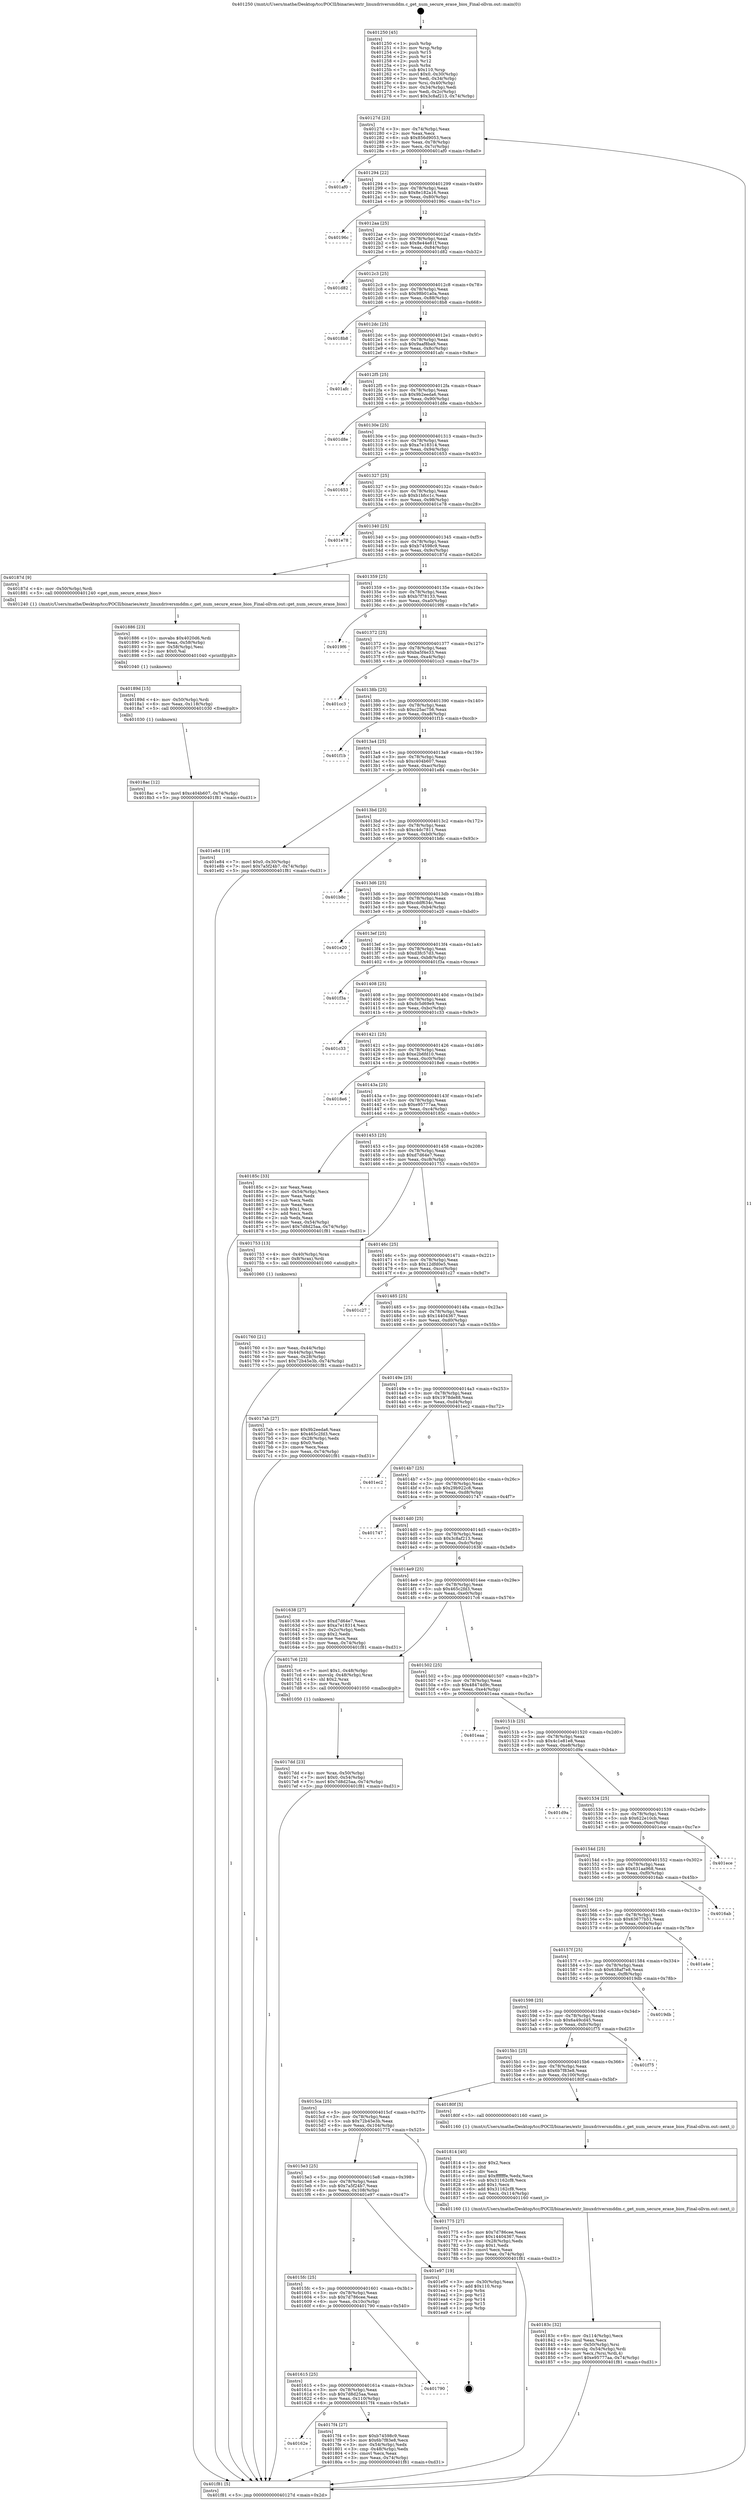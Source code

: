 digraph "0x401250" {
  label = "0x401250 (/mnt/c/Users/mathe/Desktop/tcc/POCII/binaries/extr_linuxdriversmddm.c_get_num_secure_erase_bios_Final-ollvm.out::main(0))"
  labelloc = "t"
  node[shape=record]

  Entry [label="",width=0.3,height=0.3,shape=circle,fillcolor=black,style=filled]
  "0x40127d" [label="{
     0x40127d [23]\l
     | [instrs]\l
     &nbsp;&nbsp;0x40127d \<+3\>: mov -0x74(%rbp),%eax\l
     &nbsp;&nbsp;0x401280 \<+2\>: mov %eax,%ecx\l
     &nbsp;&nbsp;0x401282 \<+6\>: sub $0x856d9053,%ecx\l
     &nbsp;&nbsp;0x401288 \<+3\>: mov %eax,-0x78(%rbp)\l
     &nbsp;&nbsp;0x40128b \<+3\>: mov %ecx,-0x7c(%rbp)\l
     &nbsp;&nbsp;0x40128e \<+6\>: je 0000000000401af0 \<main+0x8a0\>\l
  }"]
  "0x401af0" [label="{
     0x401af0\l
  }", style=dashed]
  "0x401294" [label="{
     0x401294 [22]\l
     | [instrs]\l
     &nbsp;&nbsp;0x401294 \<+5\>: jmp 0000000000401299 \<main+0x49\>\l
     &nbsp;&nbsp;0x401299 \<+3\>: mov -0x78(%rbp),%eax\l
     &nbsp;&nbsp;0x40129c \<+5\>: sub $0x8e182a16,%eax\l
     &nbsp;&nbsp;0x4012a1 \<+3\>: mov %eax,-0x80(%rbp)\l
     &nbsp;&nbsp;0x4012a4 \<+6\>: je 000000000040196c \<main+0x71c\>\l
  }"]
  Exit [label="",width=0.3,height=0.3,shape=circle,fillcolor=black,style=filled,peripheries=2]
  "0x40196c" [label="{
     0x40196c\l
  }", style=dashed]
  "0x4012aa" [label="{
     0x4012aa [25]\l
     | [instrs]\l
     &nbsp;&nbsp;0x4012aa \<+5\>: jmp 00000000004012af \<main+0x5f\>\l
     &nbsp;&nbsp;0x4012af \<+3\>: mov -0x78(%rbp),%eax\l
     &nbsp;&nbsp;0x4012b2 \<+5\>: sub $0x8e44e81f,%eax\l
     &nbsp;&nbsp;0x4012b7 \<+6\>: mov %eax,-0x84(%rbp)\l
     &nbsp;&nbsp;0x4012bd \<+6\>: je 0000000000401d82 \<main+0xb32\>\l
  }"]
  "0x4018ac" [label="{
     0x4018ac [12]\l
     | [instrs]\l
     &nbsp;&nbsp;0x4018ac \<+7\>: movl $0xc404b607,-0x74(%rbp)\l
     &nbsp;&nbsp;0x4018b3 \<+5\>: jmp 0000000000401f81 \<main+0xd31\>\l
  }"]
  "0x401d82" [label="{
     0x401d82\l
  }", style=dashed]
  "0x4012c3" [label="{
     0x4012c3 [25]\l
     | [instrs]\l
     &nbsp;&nbsp;0x4012c3 \<+5\>: jmp 00000000004012c8 \<main+0x78\>\l
     &nbsp;&nbsp;0x4012c8 \<+3\>: mov -0x78(%rbp),%eax\l
     &nbsp;&nbsp;0x4012cb \<+5\>: sub $0x98b01a0a,%eax\l
     &nbsp;&nbsp;0x4012d0 \<+6\>: mov %eax,-0x88(%rbp)\l
     &nbsp;&nbsp;0x4012d6 \<+6\>: je 00000000004018b8 \<main+0x668\>\l
  }"]
  "0x40189d" [label="{
     0x40189d [15]\l
     | [instrs]\l
     &nbsp;&nbsp;0x40189d \<+4\>: mov -0x50(%rbp),%rdi\l
     &nbsp;&nbsp;0x4018a1 \<+6\>: mov %eax,-0x118(%rbp)\l
     &nbsp;&nbsp;0x4018a7 \<+5\>: call 0000000000401030 \<free@plt\>\l
     | [calls]\l
     &nbsp;&nbsp;0x401030 \{1\} (unknown)\l
  }"]
  "0x4018b8" [label="{
     0x4018b8\l
  }", style=dashed]
  "0x4012dc" [label="{
     0x4012dc [25]\l
     | [instrs]\l
     &nbsp;&nbsp;0x4012dc \<+5\>: jmp 00000000004012e1 \<main+0x91\>\l
     &nbsp;&nbsp;0x4012e1 \<+3\>: mov -0x78(%rbp),%eax\l
     &nbsp;&nbsp;0x4012e4 \<+5\>: sub $0x9aaf8ba9,%eax\l
     &nbsp;&nbsp;0x4012e9 \<+6\>: mov %eax,-0x8c(%rbp)\l
     &nbsp;&nbsp;0x4012ef \<+6\>: je 0000000000401afc \<main+0x8ac\>\l
  }"]
  "0x401886" [label="{
     0x401886 [23]\l
     | [instrs]\l
     &nbsp;&nbsp;0x401886 \<+10\>: movabs $0x4020d6,%rdi\l
     &nbsp;&nbsp;0x401890 \<+3\>: mov %eax,-0x58(%rbp)\l
     &nbsp;&nbsp;0x401893 \<+3\>: mov -0x58(%rbp),%esi\l
     &nbsp;&nbsp;0x401896 \<+2\>: mov $0x0,%al\l
     &nbsp;&nbsp;0x401898 \<+5\>: call 0000000000401040 \<printf@plt\>\l
     | [calls]\l
     &nbsp;&nbsp;0x401040 \{1\} (unknown)\l
  }"]
  "0x401afc" [label="{
     0x401afc\l
  }", style=dashed]
  "0x4012f5" [label="{
     0x4012f5 [25]\l
     | [instrs]\l
     &nbsp;&nbsp;0x4012f5 \<+5\>: jmp 00000000004012fa \<main+0xaa\>\l
     &nbsp;&nbsp;0x4012fa \<+3\>: mov -0x78(%rbp),%eax\l
     &nbsp;&nbsp;0x4012fd \<+5\>: sub $0x9b2eeda6,%eax\l
     &nbsp;&nbsp;0x401302 \<+6\>: mov %eax,-0x90(%rbp)\l
     &nbsp;&nbsp;0x401308 \<+6\>: je 0000000000401d8e \<main+0xb3e\>\l
  }"]
  "0x40183c" [label="{
     0x40183c [32]\l
     | [instrs]\l
     &nbsp;&nbsp;0x40183c \<+6\>: mov -0x114(%rbp),%ecx\l
     &nbsp;&nbsp;0x401842 \<+3\>: imul %eax,%ecx\l
     &nbsp;&nbsp;0x401845 \<+4\>: mov -0x50(%rbp),%rsi\l
     &nbsp;&nbsp;0x401849 \<+4\>: movslq -0x54(%rbp),%rdi\l
     &nbsp;&nbsp;0x40184d \<+3\>: mov %ecx,(%rsi,%rdi,4)\l
     &nbsp;&nbsp;0x401850 \<+7\>: movl $0xe95777aa,-0x74(%rbp)\l
     &nbsp;&nbsp;0x401857 \<+5\>: jmp 0000000000401f81 \<main+0xd31\>\l
  }"]
  "0x401d8e" [label="{
     0x401d8e\l
  }", style=dashed]
  "0x40130e" [label="{
     0x40130e [25]\l
     | [instrs]\l
     &nbsp;&nbsp;0x40130e \<+5\>: jmp 0000000000401313 \<main+0xc3\>\l
     &nbsp;&nbsp;0x401313 \<+3\>: mov -0x78(%rbp),%eax\l
     &nbsp;&nbsp;0x401316 \<+5\>: sub $0xa7e18314,%eax\l
     &nbsp;&nbsp;0x40131b \<+6\>: mov %eax,-0x94(%rbp)\l
     &nbsp;&nbsp;0x401321 \<+6\>: je 0000000000401653 \<main+0x403\>\l
  }"]
  "0x401814" [label="{
     0x401814 [40]\l
     | [instrs]\l
     &nbsp;&nbsp;0x401814 \<+5\>: mov $0x2,%ecx\l
     &nbsp;&nbsp;0x401819 \<+1\>: cltd\l
     &nbsp;&nbsp;0x40181a \<+2\>: idiv %ecx\l
     &nbsp;&nbsp;0x40181c \<+6\>: imul $0xfffffffe,%edx,%ecx\l
     &nbsp;&nbsp;0x401822 \<+6\>: sub $0x31162cf8,%ecx\l
     &nbsp;&nbsp;0x401828 \<+3\>: add $0x1,%ecx\l
     &nbsp;&nbsp;0x40182b \<+6\>: add $0x31162cf8,%ecx\l
     &nbsp;&nbsp;0x401831 \<+6\>: mov %ecx,-0x114(%rbp)\l
     &nbsp;&nbsp;0x401837 \<+5\>: call 0000000000401160 \<next_i\>\l
     | [calls]\l
     &nbsp;&nbsp;0x401160 \{1\} (/mnt/c/Users/mathe/Desktop/tcc/POCII/binaries/extr_linuxdriversmddm.c_get_num_secure_erase_bios_Final-ollvm.out::next_i)\l
  }"]
  "0x401653" [label="{
     0x401653\l
  }", style=dashed]
  "0x401327" [label="{
     0x401327 [25]\l
     | [instrs]\l
     &nbsp;&nbsp;0x401327 \<+5\>: jmp 000000000040132c \<main+0xdc\>\l
     &nbsp;&nbsp;0x40132c \<+3\>: mov -0x78(%rbp),%eax\l
     &nbsp;&nbsp;0x40132f \<+5\>: sub $0xb1bfcc1c,%eax\l
     &nbsp;&nbsp;0x401334 \<+6\>: mov %eax,-0x98(%rbp)\l
     &nbsp;&nbsp;0x40133a \<+6\>: je 0000000000401e78 \<main+0xc28\>\l
  }"]
  "0x40162e" [label="{
     0x40162e\l
  }", style=dashed]
  "0x401e78" [label="{
     0x401e78\l
  }", style=dashed]
  "0x401340" [label="{
     0x401340 [25]\l
     | [instrs]\l
     &nbsp;&nbsp;0x401340 \<+5\>: jmp 0000000000401345 \<main+0xf5\>\l
     &nbsp;&nbsp;0x401345 \<+3\>: mov -0x78(%rbp),%eax\l
     &nbsp;&nbsp;0x401348 \<+5\>: sub $0xb74598c9,%eax\l
     &nbsp;&nbsp;0x40134d \<+6\>: mov %eax,-0x9c(%rbp)\l
     &nbsp;&nbsp;0x401353 \<+6\>: je 000000000040187d \<main+0x62d\>\l
  }"]
  "0x4017f4" [label="{
     0x4017f4 [27]\l
     | [instrs]\l
     &nbsp;&nbsp;0x4017f4 \<+5\>: mov $0xb74598c9,%eax\l
     &nbsp;&nbsp;0x4017f9 \<+5\>: mov $0x6b7f83e8,%ecx\l
     &nbsp;&nbsp;0x4017fe \<+3\>: mov -0x54(%rbp),%edx\l
     &nbsp;&nbsp;0x401801 \<+3\>: cmp -0x48(%rbp),%edx\l
     &nbsp;&nbsp;0x401804 \<+3\>: cmovl %ecx,%eax\l
     &nbsp;&nbsp;0x401807 \<+3\>: mov %eax,-0x74(%rbp)\l
     &nbsp;&nbsp;0x40180a \<+5\>: jmp 0000000000401f81 \<main+0xd31\>\l
  }"]
  "0x40187d" [label="{
     0x40187d [9]\l
     | [instrs]\l
     &nbsp;&nbsp;0x40187d \<+4\>: mov -0x50(%rbp),%rdi\l
     &nbsp;&nbsp;0x401881 \<+5\>: call 0000000000401240 \<get_num_secure_erase_bios\>\l
     | [calls]\l
     &nbsp;&nbsp;0x401240 \{1\} (/mnt/c/Users/mathe/Desktop/tcc/POCII/binaries/extr_linuxdriversmddm.c_get_num_secure_erase_bios_Final-ollvm.out::get_num_secure_erase_bios)\l
  }"]
  "0x401359" [label="{
     0x401359 [25]\l
     | [instrs]\l
     &nbsp;&nbsp;0x401359 \<+5\>: jmp 000000000040135e \<main+0x10e\>\l
     &nbsp;&nbsp;0x40135e \<+3\>: mov -0x78(%rbp),%eax\l
     &nbsp;&nbsp;0x401361 \<+5\>: sub $0xb7f78133,%eax\l
     &nbsp;&nbsp;0x401366 \<+6\>: mov %eax,-0xa0(%rbp)\l
     &nbsp;&nbsp;0x40136c \<+6\>: je 00000000004019f6 \<main+0x7a6\>\l
  }"]
  "0x401615" [label="{
     0x401615 [25]\l
     | [instrs]\l
     &nbsp;&nbsp;0x401615 \<+5\>: jmp 000000000040161a \<main+0x3ca\>\l
     &nbsp;&nbsp;0x40161a \<+3\>: mov -0x78(%rbp),%eax\l
     &nbsp;&nbsp;0x40161d \<+5\>: sub $0x7d8d25aa,%eax\l
     &nbsp;&nbsp;0x401622 \<+6\>: mov %eax,-0x110(%rbp)\l
     &nbsp;&nbsp;0x401628 \<+6\>: je 00000000004017f4 \<main+0x5a4\>\l
  }"]
  "0x4019f6" [label="{
     0x4019f6\l
  }", style=dashed]
  "0x401372" [label="{
     0x401372 [25]\l
     | [instrs]\l
     &nbsp;&nbsp;0x401372 \<+5\>: jmp 0000000000401377 \<main+0x127\>\l
     &nbsp;&nbsp;0x401377 \<+3\>: mov -0x78(%rbp),%eax\l
     &nbsp;&nbsp;0x40137a \<+5\>: sub $0xba5f4e33,%eax\l
     &nbsp;&nbsp;0x40137f \<+6\>: mov %eax,-0xa4(%rbp)\l
     &nbsp;&nbsp;0x401385 \<+6\>: je 0000000000401cc3 \<main+0xa73\>\l
  }"]
  "0x401790" [label="{
     0x401790\l
  }", style=dashed]
  "0x401cc3" [label="{
     0x401cc3\l
  }", style=dashed]
  "0x40138b" [label="{
     0x40138b [25]\l
     | [instrs]\l
     &nbsp;&nbsp;0x40138b \<+5\>: jmp 0000000000401390 \<main+0x140\>\l
     &nbsp;&nbsp;0x401390 \<+3\>: mov -0x78(%rbp),%eax\l
     &nbsp;&nbsp;0x401393 \<+5\>: sub $0xc25ac756,%eax\l
     &nbsp;&nbsp;0x401398 \<+6\>: mov %eax,-0xa8(%rbp)\l
     &nbsp;&nbsp;0x40139e \<+6\>: je 0000000000401f1b \<main+0xccb\>\l
  }"]
  "0x4015fc" [label="{
     0x4015fc [25]\l
     | [instrs]\l
     &nbsp;&nbsp;0x4015fc \<+5\>: jmp 0000000000401601 \<main+0x3b1\>\l
     &nbsp;&nbsp;0x401601 \<+3\>: mov -0x78(%rbp),%eax\l
     &nbsp;&nbsp;0x401604 \<+5\>: sub $0x7d786cee,%eax\l
     &nbsp;&nbsp;0x401609 \<+6\>: mov %eax,-0x10c(%rbp)\l
     &nbsp;&nbsp;0x40160f \<+6\>: je 0000000000401790 \<main+0x540\>\l
  }"]
  "0x401f1b" [label="{
     0x401f1b\l
  }", style=dashed]
  "0x4013a4" [label="{
     0x4013a4 [25]\l
     | [instrs]\l
     &nbsp;&nbsp;0x4013a4 \<+5\>: jmp 00000000004013a9 \<main+0x159\>\l
     &nbsp;&nbsp;0x4013a9 \<+3\>: mov -0x78(%rbp),%eax\l
     &nbsp;&nbsp;0x4013ac \<+5\>: sub $0xc404b607,%eax\l
     &nbsp;&nbsp;0x4013b1 \<+6\>: mov %eax,-0xac(%rbp)\l
     &nbsp;&nbsp;0x4013b7 \<+6\>: je 0000000000401e84 \<main+0xc34\>\l
  }"]
  "0x401e97" [label="{
     0x401e97 [19]\l
     | [instrs]\l
     &nbsp;&nbsp;0x401e97 \<+3\>: mov -0x30(%rbp),%eax\l
     &nbsp;&nbsp;0x401e9a \<+7\>: add $0x110,%rsp\l
     &nbsp;&nbsp;0x401ea1 \<+1\>: pop %rbx\l
     &nbsp;&nbsp;0x401ea2 \<+2\>: pop %r12\l
     &nbsp;&nbsp;0x401ea4 \<+2\>: pop %r14\l
     &nbsp;&nbsp;0x401ea6 \<+2\>: pop %r15\l
     &nbsp;&nbsp;0x401ea8 \<+1\>: pop %rbp\l
     &nbsp;&nbsp;0x401ea9 \<+1\>: ret\l
  }"]
  "0x401e84" [label="{
     0x401e84 [19]\l
     | [instrs]\l
     &nbsp;&nbsp;0x401e84 \<+7\>: movl $0x0,-0x30(%rbp)\l
     &nbsp;&nbsp;0x401e8b \<+7\>: movl $0x7a5f24b7,-0x74(%rbp)\l
     &nbsp;&nbsp;0x401e92 \<+5\>: jmp 0000000000401f81 \<main+0xd31\>\l
  }"]
  "0x4013bd" [label="{
     0x4013bd [25]\l
     | [instrs]\l
     &nbsp;&nbsp;0x4013bd \<+5\>: jmp 00000000004013c2 \<main+0x172\>\l
     &nbsp;&nbsp;0x4013c2 \<+3\>: mov -0x78(%rbp),%eax\l
     &nbsp;&nbsp;0x4013c5 \<+5\>: sub $0xc4dc7811,%eax\l
     &nbsp;&nbsp;0x4013ca \<+6\>: mov %eax,-0xb0(%rbp)\l
     &nbsp;&nbsp;0x4013d0 \<+6\>: je 0000000000401b8c \<main+0x93c\>\l
  }"]
  "0x4017dd" [label="{
     0x4017dd [23]\l
     | [instrs]\l
     &nbsp;&nbsp;0x4017dd \<+4\>: mov %rax,-0x50(%rbp)\l
     &nbsp;&nbsp;0x4017e1 \<+7\>: movl $0x0,-0x54(%rbp)\l
     &nbsp;&nbsp;0x4017e8 \<+7\>: movl $0x7d8d25aa,-0x74(%rbp)\l
     &nbsp;&nbsp;0x4017ef \<+5\>: jmp 0000000000401f81 \<main+0xd31\>\l
  }"]
  "0x401b8c" [label="{
     0x401b8c\l
  }", style=dashed]
  "0x4013d6" [label="{
     0x4013d6 [25]\l
     | [instrs]\l
     &nbsp;&nbsp;0x4013d6 \<+5\>: jmp 00000000004013db \<main+0x18b\>\l
     &nbsp;&nbsp;0x4013db \<+3\>: mov -0x78(%rbp),%eax\l
     &nbsp;&nbsp;0x4013de \<+5\>: sub $0xcddf634c,%eax\l
     &nbsp;&nbsp;0x4013e3 \<+6\>: mov %eax,-0xb4(%rbp)\l
     &nbsp;&nbsp;0x4013e9 \<+6\>: je 0000000000401e20 \<main+0xbd0\>\l
  }"]
  "0x4015e3" [label="{
     0x4015e3 [25]\l
     | [instrs]\l
     &nbsp;&nbsp;0x4015e3 \<+5\>: jmp 00000000004015e8 \<main+0x398\>\l
     &nbsp;&nbsp;0x4015e8 \<+3\>: mov -0x78(%rbp),%eax\l
     &nbsp;&nbsp;0x4015eb \<+5\>: sub $0x7a5f24b7,%eax\l
     &nbsp;&nbsp;0x4015f0 \<+6\>: mov %eax,-0x108(%rbp)\l
     &nbsp;&nbsp;0x4015f6 \<+6\>: je 0000000000401e97 \<main+0xc47\>\l
  }"]
  "0x401e20" [label="{
     0x401e20\l
  }", style=dashed]
  "0x4013ef" [label="{
     0x4013ef [25]\l
     | [instrs]\l
     &nbsp;&nbsp;0x4013ef \<+5\>: jmp 00000000004013f4 \<main+0x1a4\>\l
     &nbsp;&nbsp;0x4013f4 \<+3\>: mov -0x78(%rbp),%eax\l
     &nbsp;&nbsp;0x4013f7 \<+5\>: sub $0xd3fc57d3,%eax\l
     &nbsp;&nbsp;0x4013fc \<+6\>: mov %eax,-0xb8(%rbp)\l
     &nbsp;&nbsp;0x401402 \<+6\>: je 0000000000401f3a \<main+0xcea\>\l
  }"]
  "0x401775" [label="{
     0x401775 [27]\l
     | [instrs]\l
     &nbsp;&nbsp;0x401775 \<+5\>: mov $0x7d786cee,%eax\l
     &nbsp;&nbsp;0x40177a \<+5\>: mov $0x14404367,%ecx\l
     &nbsp;&nbsp;0x40177f \<+3\>: mov -0x28(%rbp),%edx\l
     &nbsp;&nbsp;0x401782 \<+3\>: cmp $0x1,%edx\l
     &nbsp;&nbsp;0x401785 \<+3\>: cmovl %ecx,%eax\l
     &nbsp;&nbsp;0x401788 \<+3\>: mov %eax,-0x74(%rbp)\l
     &nbsp;&nbsp;0x40178b \<+5\>: jmp 0000000000401f81 \<main+0xd31\>\l
  }"]
  "0x401f3a" [label="{
     0x401f3a\l
  }", style=dashed]
  "0x401408" [label="{
     0x401408 [25]\l
     | [instrs]\l
     &nbsp;&nbsp;0x401408 \<+5\>: jmp 000000000040140d \<main+0x1bd\>\l
     &nbsp;&nbsp;0x40140d \<+3\>: mov -0x78(%rbp),%eax\l
     &nbsp;&nbsp;0x401410 \<+5\>: sub $0xdc5d69e9,%eax\l
     &nbsp;&nbsp;0x401415 \<+6\>: mov %eax,-0xbc(%rbp)\l
     &nbsp;&nbsp;0x40141b \<+6\>: je 0000000000401c33 \<main+0x9e3\>\l
  }"]
  "0x4015ca" [label="{
     0x4015ca [25]\l
     | [instrs]\l
     &nbsp;&nbsp;0x4015ca \<+5\>: jmp 00000000004015cf \<main+0x37f\>\l
     &nbsp;&nbsp;0x4015cf \<+3\>: mov -0x78(%rbp),%eax\l
     &nbsp;&nbsp;0x4015d2 \<+5\>: sub $0x72b45e3b,%eax\l
     &nbsp;&nbsp;0x4015d7 \<+6\>: mov %eax,-0x104(%rbp)\l
     &nbsp;&nbsp;0x4015dd \<+6\>: je 0000000000401775 \<main+0x525\>\l
  }"]
  "0x401c33" [label="{
     0x401c33\l
  }", style=dashed]
  "0x401421" [label="{
     0x401421 [25]\l
     | [instrs]\l
     &nbsp;&nbsp;0x401421 \<+5\>: jmp 0000000000401426 \<main+0x1d6\>\l
     &nbsp;&nbsp;0x401426 \<+3\>: mov -0x78(%rbp),%eax\l
     &nbsp;&nbsp;0x401429 \<+5\>: sub $0xe2b6fd10,%eax\l
     &nbsp;&nbsp;0x40142e \<+6\>: mov %eax,-0xc0(%rbp)\l
     &nbsp;&nbsp;0x401434 \<+6\>: je 00000000004018e6 \<main+0x696\>\l
  }"]
  "0x40180f" [label="{
     0x40180f [5]\l
     | [instrs]\l
     &nbsp;&nbsp;0x40180f \<+5\>: call 0000000000401160 \<next_i\>\l
     | [calls]\l
     &nbsp;&nbsp;0x401160 \{1\} (/mnt/c/Users/mathe/Desktop/tcc/POCII/binaries/extr_linuxdriversmddm.c_get_num_secure_erase_bios_Final-ollvm.out::next_i)\l
  }"]
  "0x4018e6" [label="{
     0x4018e6\l
  }", style=dashed]
  "0x40143a" [label="{
     0x40143a [25]\l
     | [instrs]\l
     &nbsp;&nbsp;0x40143a \<+5\>: jmp 000000000040143f \<main+0x1ef\>\l
     &nbsp;&nbsp;0x40143f \<+3\>: mov -0x78(%rbp),%eax\l
     &nbsp;&nbsp;0x401442 \<+5\>: sub $0xe95777aa,%eax\l
     &nbsp;&nbsp;0x401447 \<+6\>: mov %eax,-0xc4(%rbp)\l
     &nbsp;&nbsp;0x40144d \<+6\>: je 000000000040185c \<main+0x60c\>\l
  }"]
  "0x4015b1" [label="{
     0x4015b1 [25]\l
     | [instrs]\l
     &nbsp;&nbsp;0x4015b1 \<+5\>: jmp 00000000004015b6 \<main+0x366\>\l
     &nbsp;&nbsp;0x4015b6 \<+3\>: mov -0x78(%rbp),%eax\l
     &nbsp;&nbsp;0x4015b9 \<+5\>: sub $0x6b7f83e8,%eax\l
     &nbsp;&nbsp;0x4015be \<+6\>: mov %eax,-0x100(%rbp)\l
     &nbsp;&nbsp;0x4015c4 \<+6\>: je 000000000040180f \<main+0x5bf\>\l
  }"]
  "0x40185c" [label="{
     0x40185c [33]\l
     | [instrs]\l
     &nbsp;&nbsp;0x40185c \<+2\>: xor %eax,%eax\l
     &nbsp;&nbsp;0x40185e \<+3\>: mov -0x54(%rbp),%ecx\l
     &nbsp;&nbsp;0x401861 \<+2\>: mov %eax,%edx\l
     &nbsp;&nbsp;0x401863 \<+2\>: sub %ecx,%edx\l
     &nbsp;&nbsp;0x401865 \<+2\>: mov %eax,%ecx\l
     &nbsp;&nbsp;0x401867 \<+3\>: sub $0x1,%ecx\l
     &nbsp;&nbsp;0x40186a \<+2\>: add %ecx,%edx\l
     &nbsp;&nbsp;0x40186c \<+2\>: sub %edx,%eax\l
     &nbsp;&nbsp;0x40186e \<+3\>: mov %eax,-0x54(%rbp)\l
     &nbsp;&nbsp;0x401871 \<+7\>: movl $0x7d8d25aa,-0x74(%rbp)\l
     &nbsp;&nbsp;0x401878 \<+5\>: jmp 0000000000401f81 \<main+0xd31\>\l
  }"]
  "0x401453" [label="{
     0x401453 [25]\l
     | [instrs]\l
     &nbsp;&nbsp;0x401453 \<+5\>: jmp 0000000000401458 \<main+0x208\>\l
     &nbsp;&nbsp;0x401458 \<+3\>: mov -0x78(%rbp),%eax\l
     &nbsp;&nbsp;0x40145b \<+5\>: sub $0xd7d64e7,%eax\l
     &nbsp;&nbsp;0x401460 \<+6\>: mov %eax,-0xc8(%rbp)\l
     &nbsp;&nbsp;0x401466 \<+6\>: je 0000000000401753 \<main+0x503\>\l
  }"]
  "0x401f75" [label="{
     0x401f75\l
  }", style=dashed]
  "0x401753" [label="{
     0x401753 [13]\l
     | [instrs]\l
     &nbsp;&nbsp;0x401753 \<+4\>: mov -0x40(%rbp),%rax\l
     &nbsp;&nbsp;0x401757 \<+4\>: mov 0x8(%rax),%rdi\l
     &nbsp;&nbsp;0x40175b \<+5\>: call 0000000000401060 \<atoi@plt\>\l
     | [calls]\l
     &nbsp;&nbsp;0x401060 \{1\} (unknown)\l
  }"]
  "0x40146c" [label="{
     0x40146c [25]\l
     | [instrs]\l
     &nbsp;&nbsp;0x40146c \<+5\>: jmp 0000000000401471 \<main+0x221\>\l
     &nbsp;&nbsp;0x401471 \<+3\>: mov -0x78(%rbp),%eax\l
     &nbsp;&nbsp;0x401474 \<+5\>: sub $0x12dfd0e5,%eax\l
     &nbsp;&nbsp;0x401479 \<+6\>: mov %eax,-0xcc(%rbp)\l
     &nbsp;&nbsp;0x40147f \<+6\>: je 0000000000401c27 \<main+0x9d7\>\l
  }"]
  "0x401598" [label="{
     0x401598 [25]\l
     | [instrs]\l
     &nbsp;&nbsp;0x401598 \<+5\>: jmp 000000000040159d \<main+0x34d\>\l
     &nbsp;&nbsp;0x40159d \<+3\>: mov -0x78(%rbp),%eax\l
     &nbsp;&nbsp;0x4015a0 \<+5\>: sub $0x6a49cd45,%eax\l
     &nbsp;&nbsp;0x4015a5 \<+6\>: mov %eax,-0xfc(%rbp)\l
     &nbsp;&nbsp;0x4015ab \<+6\>: je 0000000000401f75 \<main+0xd25\>\l
  }"]
  "0x401c27" [label="{
     0x401c27\l
  }", style=dashed]
  "0x401485" [label="{
     0x401485 [25]\l
     | [instrs]\l
     &nbsp;&nbsp;0x401485 \<+5\>: jmp 000000000040148a \<main+0x23a\>\l
     &nbsp;&nbsp;0x40148a \<+3\>: mov -0x78(%rbp),%eax\l
     &nbsp;&nbsp;0x40148d \<+5\>: sub $0x14404367,%eax\l
     &nbsp;&nbsp;0x401492 \<+6\>: mov %eax,-0xd0(%rbp)\l
     &nbsp;&nbsp;0x401498 \<+6\>: je 00000000004017ab \<main+0x55b\>\l
  }"]
  "0x4019db" [label="{
     0x4019db\l
  }", style=dashed]
  "0x4017ab" [label="{
     0x4017ab [27]\l
     | [instrs]\l
     &nbsp;&nbsp;0x4017ab \<+5\>: mov $0x9b2eeda6,%eax\l
     &nbsp;&nbsp;0x4017b0 \<+5\>: mov $0x465c2fd3,%ecx\l
     &nbsp;&nbsp;0x4017b5 \<+3\>: mov -0x28(%rbp),%edx\l
     &nbsp;&nbsp;0x4017b8 \<+3\>: cmp $0x0,%edx\l
     &nbsp;&nbsp;0x4017bb \<+3\>: cmove %ecx,%eax\l
     &nbsp;&nbsp;0x4017be \<+3\>: mov %eax,-0x74(%rbp)\l
     &nbsp;&nbsp;0x4017c1 \<+5\>: jmp 0000000000401f81 \<main+0xd31\>\l
  }"]
  "0x40149e" [label="{
     0x40149e [25]\l
     | [instrs]\l
     &nbsp;&nbsp;0x40149e \<+5\>: jmp 00000000004014a3 \<main+0x253\>\l
     &nbsp;&nbsp;0x4014a3 \<+3\>: mov -0x78(%rbp),%eax\l
     &nbsp;&nbsp;0x4014a6 \<+5\>: sub $0x1978de88,%eax\l
     &nbsp;&nbsp;0x4014ab \<+6\>: mov %eax,-0xd4(%rbp)\l
     &nbsp;&nbsp;0x4014b1 \<+6\>: je 0000000000401ec2 \<main+0xc72\>\l
  }"]
  "0x40157f" [label="{
     0x40157f [25]\l
     | [instrs]\l
     &nbsp;&nbsp;0x40157f \<+5\>: jmp 0000000000401584 \<main+0x334\>\l
     &nbsp;&nbsp;0x401584 \<+3\>: mov -0x78(%rbp),%eax\l
     &nbsp;&nbsp;0x401587 \<+5\>: sub $0x638af7e8,%eax\l
     &nbsp;&nbsp;0x40158c \<+6\>: mov %eax,-0xf8(%rbp)\l
     &nbsp;&nbsp;0x401592 \<+6\>: je 00000000004019db \<main+0x78b\>\l
  }"]
  "0x401ec2" [label="{
     0x401ec2\l
  }", style=dashed]
  "0x4014b7" [label="{
     0x4014b7 [25]\l
     | [instrs]\l
     &nbsp;&nbsp;0x4014b7 \<+5\>: jmp 00000000004014bc \<main+0x26c\>\l
     &nbsp;&nbsp;0x4014bc \<+3\>: mov -0x78(%rbp),%eax\l
     &nbsp;&nbsp;0x4014bf \<+5\>: sub $0x29b922c8,%eax\l
     &nbsp;&nbsp;0x4014c4 \<+6\>: mov %eax,-0xd8(%rbp)\l
     &nbsp;&nbsp;0x4014ca \<+6\>: je 0000000000401747 \<main+0x4f7\>\l
  }"]
  "0x401a4e" [label="{
     0x401a4e\l
  }", style=dashed]
  "0x401747" [label="{
     0x401747\l
  }", style=dashed]
  "0x4014d0" [label="{
     0x4014d0 [25]\l
     | [instrs]\l
     &nbsp;&nbsp;0x4014d0 \<+5\>: jmp 00000000004014d5 \<main+0x285\>\l
     &nbsp;&nbsp;0x4014d5 \<+3\>: mov -0x78(%rbp),%eax\l
     &nbsp;&nbsp;0x4014d8 \<+5\>: sub $0x3c8af213,%eax\l
     &nbsp;&nbsp;0x4014dd \<+6\>: mov %eax,-0xdc(%rbp)\l
     &nbsp;&nbsp;0x4014e3 \<+6\>: je 0000000000401638 \<main+0x3e8\>\l
  }"]
  "0x401566" [label="{
     0x401566 [25]\l
     | [instrs]\l
     &nbsp;&nbsp;0x401566 \<+5\>: jmp 000000000040156b \<main+0x31b\>\l
     &nbsp;&nbsp;0x40156b \<+3\>: mov -0x78(%rbp),%eax\l
     &nbsp;&nbsp;0x40156e \<+5\>: sub $0x63677b51,%eax\l
     &nbsp;&nbsp;0x401573 \<+6\>: mov %eax,-0xf4(%rbp)\l
     &nbsp;&nbsp;0x401579 \<+6\>: je 0000000000401a4e \<main+0x7fe\>\l
  }"]
  "0x401638" [label="{
     0x401638 [27]\l
     | [instrs]\l
     &nbsp;&nbsp;0x401638 \<+5\>: mov $0xd7d64e7,%eax\l
     &nbsp;&nbsp;0x40163d \<+5\>: mov $0xa7e18314,%ecx\l
     &nbsp;&nbsp;0x401642 \<+3\>: mov -0x2c(%rbp),%edx\l
     &nbsp;&nbsp;0x401645 \<+3\>: cmp $0x2,%edx\l
     &nbsp;&nbsp;0x401648 \<+3\>: cmovne %ecx,%eax\l
     &nbsp;&nbsp;0x40164b \<+3\>: mov %eax,-0x74(%rbp)\l
     &nbsp;&nbsp;0x40164e \<+5\>: jmp 0000000000401f81 \<main+0xd31\>\l
  }"]
  "0x4014e9" [label="{
     0x4014e9 [25]\l
     | [instrs]\l
     &nbsp;&nbsp;0x4014e9 \<+5\>: jmp 00000000004014ee \<main+0x29e\>\l
     &nbsp;&nbsp;0x4014ee \<+3\>: mov -0x78(%rbp),%eax\l
     &nbsp;&nbsp;0x4014f1 \<+5\>: sub $0x465c2fd3,%eax\l
     &nbsp;&nbsp;0x4014f6 \<+6\>: mov %eax,-0xe0(%rbp)\l
     &nbsp;&nbsp;0x4014fc \<+6\>: je 00000000004017c6 \<main+0x576\>\l
  }"]
  "0x401f81" [label="{
     0x401f81 [5]\l
     | [instrs]\l
     &nbsp;&nbsp;0x401f81 \<+5\>: jmp 000000000040127d \<main+0x2d\>\l
  }"]
  "0x401250" [label="{
     0x401250 [45]\l
     | [instrs]\l
     &nbsp;&nbsp;0x401250 \<+1\>: push %rbp\l
     &nbsp;&nbsp;0x401251 \<+3\>: mov %rsp,%rbp\l
     &nbsp;&nbsp;0x401254 \<+2\>: push %r15\l
     &nbsp;&nbsp;0x401256 \<+2\>: push %r14\l
     &nbsp;&nbsp;0x401258 \<+2\>: push %r12\l
     &nbsp;&nbsp;0x40125a \<+1\>: push %rbx\l
     &nbsp;&nbsp;0x40125b \<+7\>: sub $0x110,%rsp\l
     &nbsp;&nbsp;0x401262 \<+7\>: movl $0x0,-0x30(%rbp)\l
     &nbsp;&nbsp;0x401269 \<+3\>: mov %edi,-0x34(%rbp)\l
     &nbsp;&nbsp;0x40126c \<+4\>: mov %rsi,-0x40(%rbp)\l
     &nbsp;&nbsp;0x401270 \<+3\>: mov -0x34(%rbp),%edi\l
     &nbsp;&nbsp;0x401273 \<+3\>: mov %edi,-0x2c(%rbp)\l
     &nbsp;&nbsp;0x401276 \<+7\>: movl $0x3c8af213,-0x74(%rbp)\l
  }"]
  "0x401760" [label="{
     0x401760 [21]\l
     | [instrs]\l
     &nbsp;&nbsp;0x401760 \<+3\>: mov %eax,-0x44(%rbp)\l
     &nbsp;&nbsp;0x401763 \<+3\>: mov -0x44(%rbp),%eax\l
     &nbsp;&nbsp;0x401766 \<+3\>: mov %eax,-0x28(%rbp)\l
     &nbsp;&nbsp;0x401769 \<+7\>: movl $0x72b45e3b,-0x74(%rbp)\l
     &nbsp;&nbsp;0x401770 \<+5\>: jmp 0000000000401f81 \<main+0xd31\>\l
  }"]
  "0x4016ab" [label="{
     0x4016ab\l
  }", style=dashed]
  "0x4017c6" [label="{
     0x4017c6 [23]\l
     | [instrs]\l
     &nbsp;&nbsp;0x4017c6 \<+7\>: movl $0x1,-0x48(%rbp)\l
     &nbsp;&nbsp;0x4017cd \<+4\>: movslq -0x48(%rbp),%rax\l
     &nbsp;&nbsp;0x4017d1 \<+4\>: shl $0x2,%rax\l
     &nbsp;&nbsp;0x4017d5 \<+3\>: mov %rax,%rdi\l
     &nbsp;&nbsp;0x4017d8 \<+5\>: call 0000000000401050 \<malloc@plt\>\l
     | [calls]\l
     &nbsp;&nbsp;0x401050 \{1\} (unknown)\l
  }"]
  "0x401502" [label="{
     0x401502 [25]\l
     | [instrs]\l
     &nbsp;&nbsp;0x401502 \<+5\>: jmp 0000000000401507 \<main+0x2b7\>\l
     &nbsp;&nbsp;0x401507 \<+3\>: mov -0x78(%rbp),%eax\l
     &nbsp;&nbsp;0x40150a \<+5\>: sub $0x48474d9c,%eax\l
     &nbsp;&nbsp;0x40150f \<+6\>: mov %eax,-0xe4(%rbp)\l
     &nbsp;&nbsp;0x401515 \<+6\>: je 0000000000401eaa \<main+0xc5a\>\l
  }"]
  "0x40154d" [label="{
     0x40154d [25]\l
     | [instrs]\l
     &nbsp;&nbsp;0x40154d \<+5\>: jmp 0000000000401552 \<main+0x302\>\l
     &nbsp;&nbsp;0x401552 \<+3\>: mov -0x78(%rbp),%eax\l
     &nbsp;&nbsp;0x401555 \<+5\>: sub $0x631aa968,%eax\l
     &nbsp;&nbsp;0x40155a \<+6\>: mov %eax,-0xf0(%rbp)\l
     &nbsp;&nbsp;0x401560 \<+6\>: je 00000000004016ab \<main+0x45b\>\l
  }"]
  "0x401eaa" [label="{
     0x401eaa\l
  }", style=dashed]
  "0x40151b" [label="{
     0x40151b [25]\l
     | [instrs]\l
     &nbsp;&nbsp;0x40151b \<+5\>: jmp 0000000000401520 \<main+0x2d0\>\l
     &nbsp;&nbsp;0x401520 \<+3\>: mov -0x78(%rbp),%eax\l
     &nbsp;&nbsp;0x401523 \<+5\>: sub $0x4c1e81e8,%eax\l
     &nbsp;&nbsp;0x401528 \<+6\>: mov %eax,-0xe8(%rbp)\l
     &nbsp;&nbsp;0x40152e \<+6\>: je 0000000000401d9a \<main+0xb4a\>\l
  }"]
  "0x401ece" [label="{
     0x401ece\l
  }", style=dashed]
  "0x401d9a" [label="{
     0x401d9a\l
  }", style=dashed]
  "0x401534" [label="{
     0x401534 [25]\l
     | [instrs]\l
     &nbsp;&nbsp;0x401534 \<+5\>: jmp 0000000000401539 \<main+0x2e9\>\l
     &nbsp;&nbsp;0x401539 \<+3\>: mov -0x78(%rbp),%eax\l
     &nbsp;&nbsp;0x40153c \<+5\>: sub $0x622e10cb,%eax\l
     &nbsp;&nbsp;0x401541 \<+6\>: mov %eax,-0xec(%rbp)\l
     &nbsp;&nbsp;0x401547 \<+6\>: je 0000000000401ece \<main+0xc7e\>\l
  }"]
  Entry -> "0x401250" [label=" 1"]
  "0x40127d" -> "0x401af0" [label=" 0"]
  "0x40127d" -> "0x401294" [label=" 12"]
  "0x401e97" -> Exit [label=" 1"]
  "0x401294" -> "0x40196c" [label=" 0"]
  "0x401294" -> "0x4012aa" [label=" 12"]
  "0x401e84" -> "0x401f81" [label=" 1"]
  "0x4012aa" -> "0x401d82" [label=" 0"]
  "0x4012aa" -> "0x4012c3" [label=" 12"]
  "0x4018ac" -> "0x401f81" [label=" 1"]
  "0x4012c3" -> "0x4018b8" [label=" 0"]
  "0x4012c3" -> "0x4012dc" [label=" 12"]
  "0x40189d" -> "0x4018ac" [label=" 1"]
  "0x4012dc" -> "0x401afc" [label=" 0"]
  "0x4012dc" -> "0x4012f5" [label=" 12"]
  "0x401886" -> "0x40189d" [label=" 1"]
  "0x4012f5" -> "0x401d8e" [label=" 0"]
  "0x4012f5" -> "0x40130e" [label=" 12"]
  "0x40187d" -> "0x401886" [label=" 1"]
  "0x40130e" -> "0x401653" [label=" 0"]
  "0x40130e" -> "0x401327" [label=" 12"]
  "0x40185c" -> "0x401f81" [label=" 1"]
  "0x401327" -> "0x401e78" [label=" 0"]
  "0x401327" -> "0x401340" [label=" 12"]
  "0x40183c" -> "0x401f81" [label=" 1"]
  "0x401340" -> "0x40187d" [label=" 1"]
  "0x401340" -> "0x401359" [label=" 11"]
  "0x401814" -> "0x40183c" [label=" 1"]
  "0x401359" -> "0x4019f6" [label=" 0"]
  "0x401359" -> "0x401372" [label=" 11"]
  "0x4017f4" -> "0x401f81" [label=" 2"]
  "0x401372" -> "0x401cc3" [label=" 0"]
  "0x401372" -> "0x40138b" [label=" 11"]
  "0x401615" -> "0x40162e" [label=" 0"]
  "0x40138b" -> "0x401f1b" [label=" 0"]
  "0x40138b" -> "0x4013a4" [label=" 11"]
  "0x40180f" -> "0x401814" [label=" 1"]
  "0x4013a4" -> "0x401e84" [label=" 1"]
  "0x4013a4" -> "0x4013bd" [label=" 10"]
  "0x4015fc" -> "0x401615" [label=" 2"]
  "0x4013bd" -> "0x401b8c" [label=" 0"]
  "0x4013bd" -> "0x4013d6" [label=" 10"]
  "0x401615" -> "0x4017f4" [label=" 2"]
  "0x4013d6" -> "0x401e20" [label=" 0"]
  "0x4013d6" -> "0x4013ef" [label=" 10"]
  "0x4015e3" -> "0x4015fc" [label=" 2"]
  "0x4013ef" -> "0x401f3a" [label=" 0"]
  "0x4013ef" -> "0x401408" [label=" 10"]
  "0x4015e3" -> "0x401e97" [label=" 1"]
  "0x401408" -> "0x401c33" [label=" 0"]
  "0x401408" -> "0x401421" [label=" 10"]
  "0x4017dd" -> "0x401f81" [label=" 1"]
  "0x401421" -> "0x4018e6" [label=" 0"]
  "0x401421" -> "0x40143a" [label=" 10"]
  "0x4017c6" -> "0x4017dd" [label=" 1"]
  "0x40143a" -> "0x40185c" [label=" 1"]
  "0x40143a" -> "0x401453" [label=" 9"]
  "0x401775" -> "0x401f81" [label=" 1"]
  "0x401453" -> "0x401753" [label=" 1"]
  "0x401453" -> "0x40146c" [label=" 8"]
  "0x4015ca" -> "0x4015e3" [label=" 3"]
  "0x40146c" -> "0x401c27" [label=" 0"]
  "0x40146c" -> "0x401485" [label=" 8"]
  "0x4015fc" -> "0x401790" [label=" 0"]
  "0x401485" -> "0x4017ab" [label=" 1"]
  "0x401485" -> "0x40149e" [label=" 7"]
  "0x4015b1" -> "0x4015ca" [label=" 4"]
  "0x40149e" -> "0x401ec2" [label=" 0"]
  "0x40149e" -> "0x4014b7" [label=" 7"]
  "0x4017ab" -> "0x401f81" [label=" 1"]
  "0x4014b7" -> "0x401747" [label=" 0"]
  "0x4014b7" -> "0x4014d0" [label=" 7"]
  "0x401598" -> "0x4015b1" [label=" 5"]
  "0x4014d0" -> "0x401638" [label=" 1"]
  "0x4014d0" -> "0x4014e9" [label=" 6"]
  "0x401638" -> "0x401f81" [label=" 1"]
  "0x401250" -> "0x40127d" [label=" 1"]
  "0x401f81" -> "0x40127d" [label=" 11"]
  "0x401753" -> "0x401760" [label=" 1"]
  "0x401760" -> "0x401f81" [label=" 1"]
  "0x4015ca" -> "0x401775" [label=" 1"]
  "0x4014e9" -> "0x4017c6" [label=" 1"]
  "0x4014e9" -> "0x401502" [label=" 5"]
  "0x40157f" -> "0x401598" [label=" 5"]
  "0x401502" -> "0x401eaa" [label=" 0"]
  "0x401502" -> "0x40151b" [label=" 5"]
  "0x4015b1" -> "0x40180f" [label=" 1"]
  "0x40151b" -> "0x401d9a" [label=" 0"]
  "0x40151b" -> "0x401534" [label=" 5"]
  "0x401566" -> "0x40157f" [label=" 5"]
  "0x401534" -> "0x401ece" [label=" 0"]
  "0x401534" -> "0x40154d" [label=" 5"]
  "0x40157f" -> "0x4019db" [label=" 0"]
  "0x40154d" -> "0x4016ab" [label=" 0"]
  "0x40154d" -> "0x401566" [label=" 5"]
  "0x401598" -> "0x401f75" [label=" 0"]
  "0x401566" -> "0x401a4e" [label=" 0"]
}
